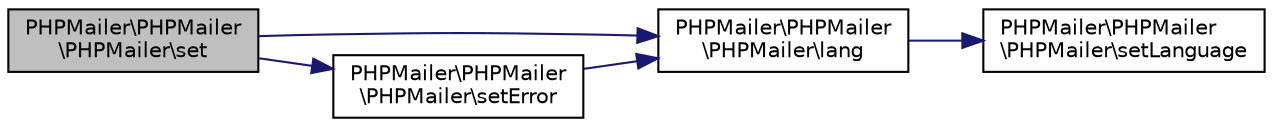 digraph "PHPMailer\PHPMailer\PHPMailer\set"
{
 // LATEX_PDF_SIZE
  edge [fontname="Helvetica",fontsize="10",labelfontname="Helvetica",labelfontsize="10"];
  node [fontname="Helvetica",fontsize="10",shape=record];
  rankdir="LR";
  Node1 [label="PHPMailer\\PHPMailer\l\\PHPMailer\\set",height=0.2,width=0.4,color="black", fillcolor="grey75", style="filled", fontcolor="black",tooltip=" "];
  Node1 -> Node2 [color="midnightblue",fontsize="10",style="solid",fontname="Helvetica"];
  Node2 [label="PHPMailer\\PHPMailer\l\\PHPMailer\\lang",height=0.2,width=0.4,color="black", fillcolor="white", style="filled",URL="$class_p_h_p_mailer_1_1_p_h_p_mailer_1_1_p_h_p_mailer.html#a3acee11d1ea952f5926356da4cd01aa1",tooltip=" "];
  Node2 -> Node3 [color="midnightblue",fontsize="10",style="solid",fontname="Helvetica"];
  Node3 [label="PHPMailer\\PHPMailer\l\\PHPMailer\\setLanguage",height=0.2,width=0.4,color="black", fillcolor="white", style="filled",URL="$class_p_h_p_mailer_1_1_p_h_p_mailer_1_1_p_h_p_mailer.html#a76ed5e99329ddb1e186858f832a1a212",tooltip=" "];
  Node1 -> Node4 [color="midnightblue",fontsize="10",style="solid",fontname="Helvetica"];
  Node4 [label="PHPMailer\\PHPMailer\l\\PHPMailer\\setError",height=0.2,width=0.4,color="black", fillcolor="white", style="filled",URL="$class_p_h_p_mailer_1_1_p_h_p_mailer_1_1_p_h_p_mailer.html#ab9ceb1c882037ec7e3874f9f805ffa6e",tooltip=" "];
  Node4 -> Node2 [color="midnightblue",fontsize="10",style="solid",fontname="Helvetica"];
}
